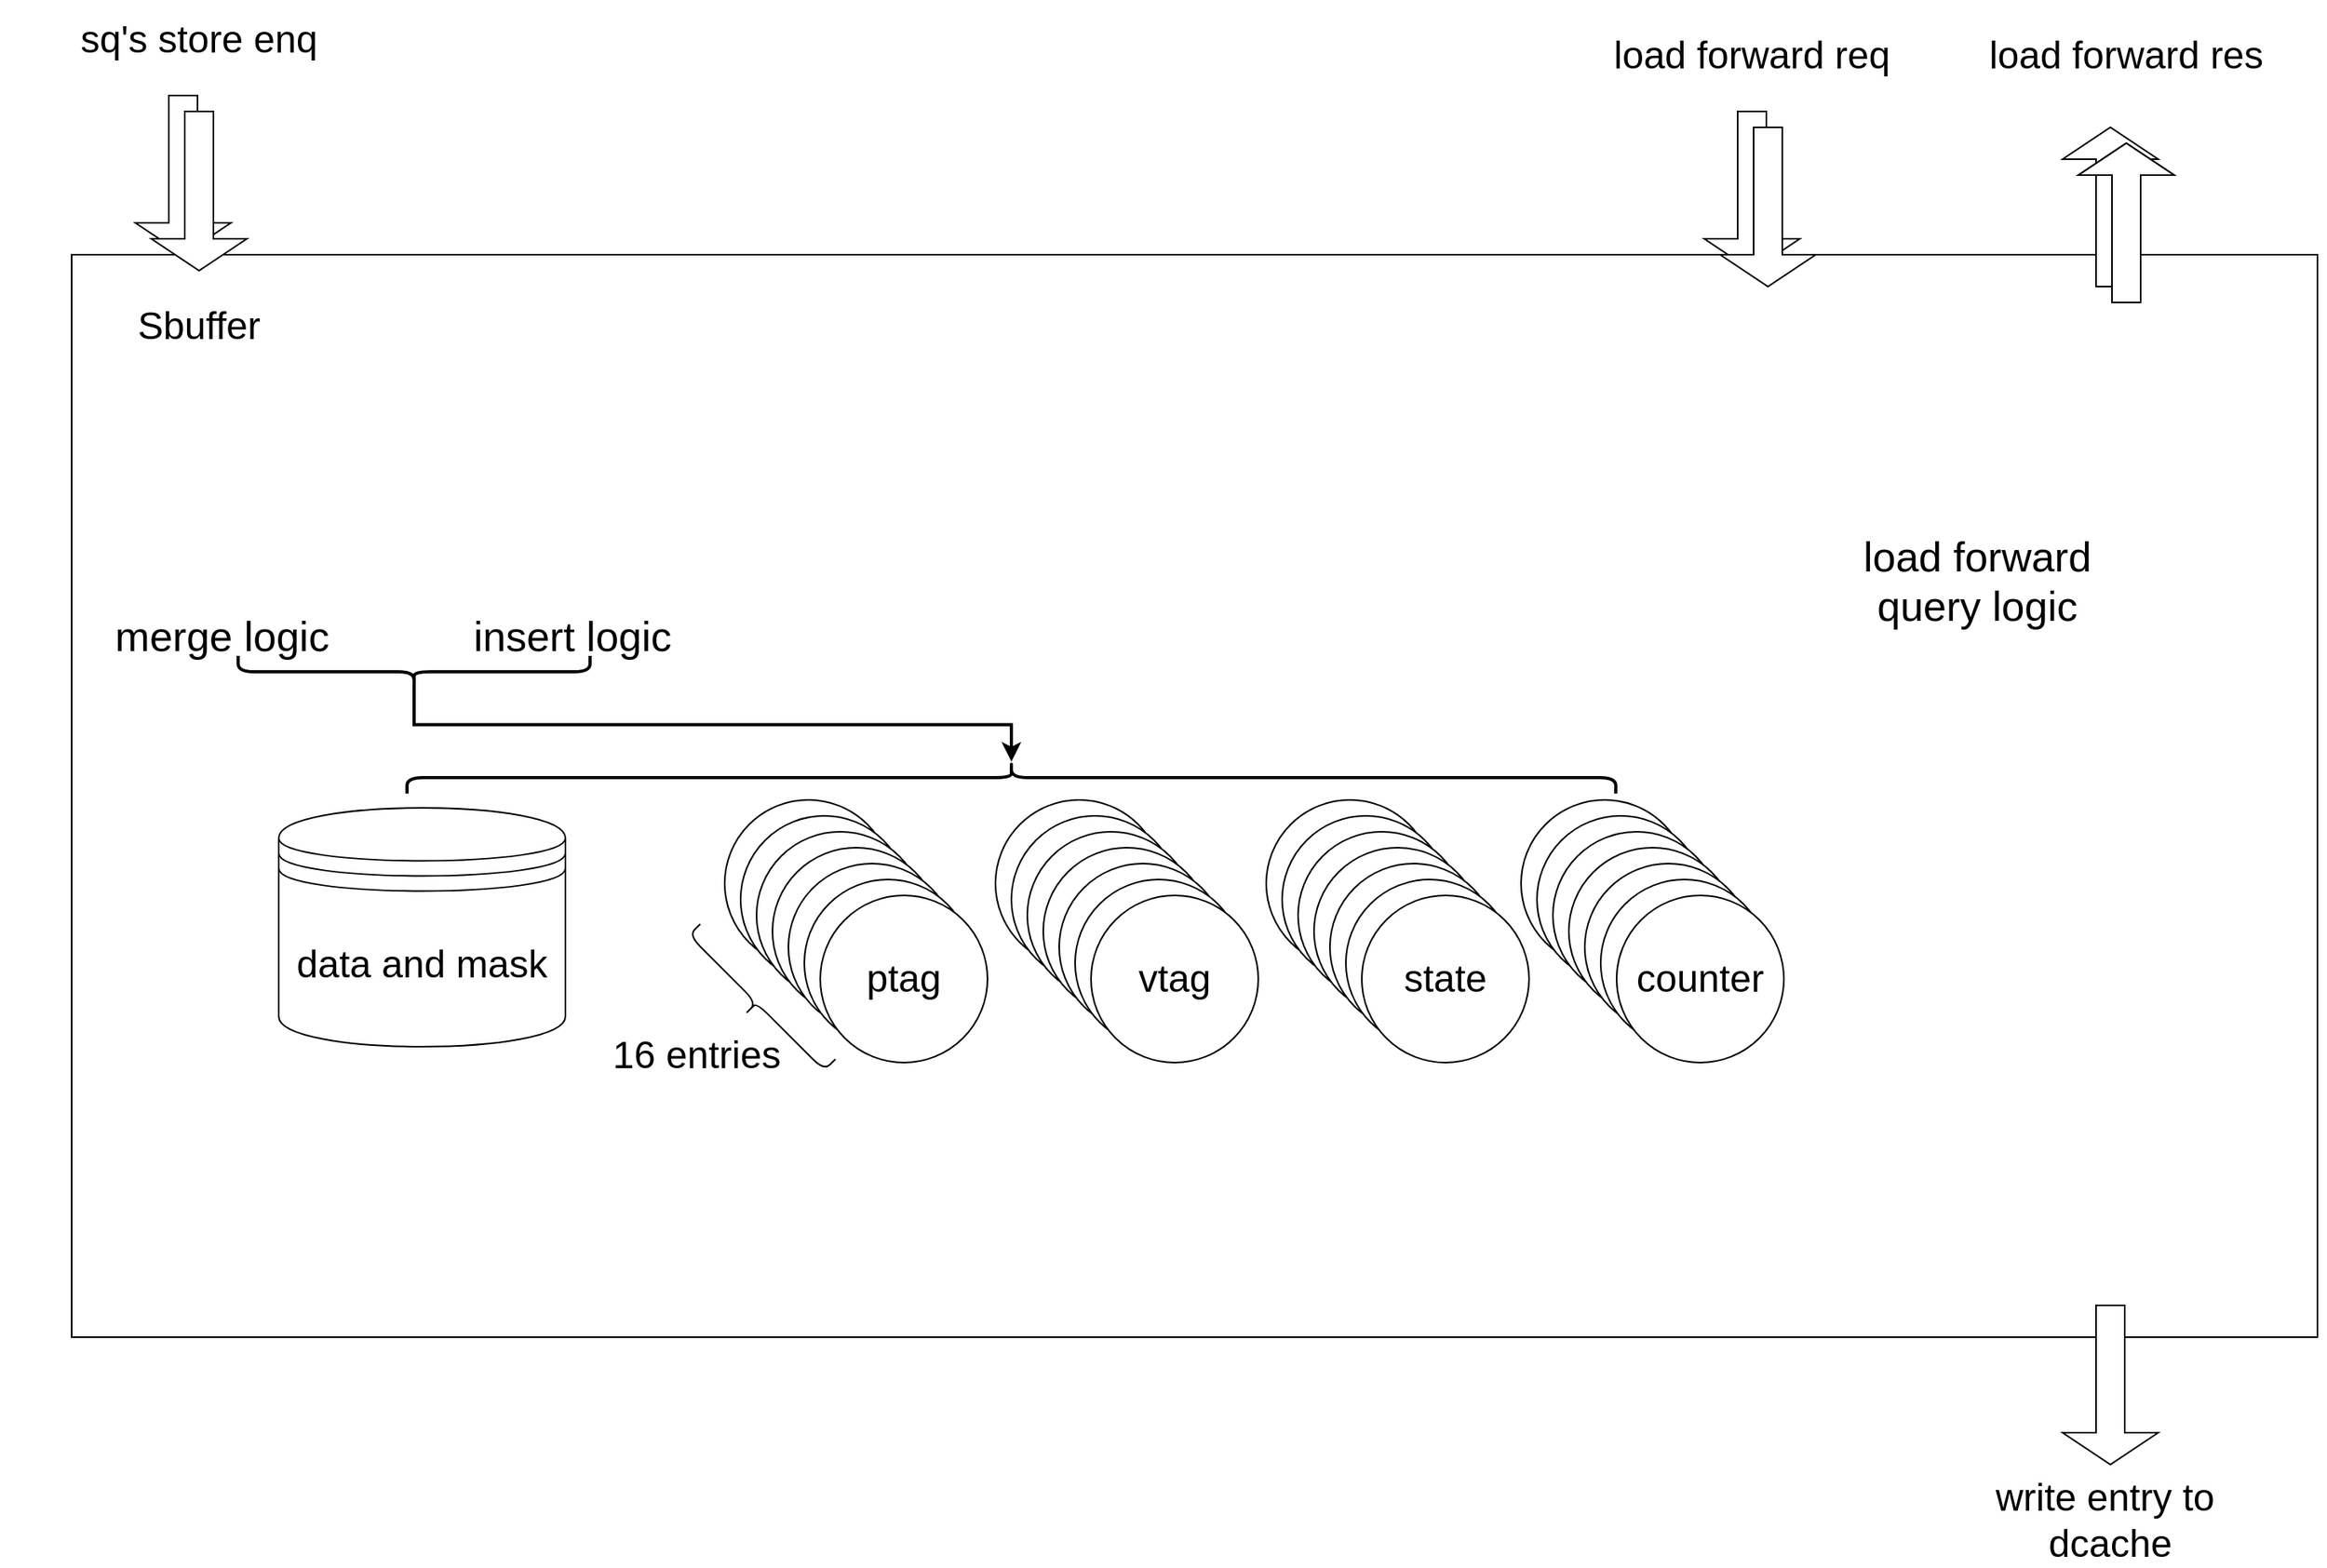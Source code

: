 <mxfile version="20.3.0" type="github">
  <diagram id="cl0ErFKXTGucThR32O5f" name="第 1 页">
    <mxGraphModel dx="2426" dy="1311" grid="0" gridSize="10" guides="1" tooltips="1" connect="1" arrows="1" fold="1" page="1" pageScale="1" pageWidth="2339" pageHeight="3300" math="0" shadow="0">
      <root>
        <mxCell id="0" />
        <mxCell id="1" parent="0" />
        <mxCell id="McCzSLE20Thv-WbtYF6e-1" value="" style="rounded=0;whiteSpace=wrap;html=1;" vertex="1" parent="1">
          <mxGeometry x="300" y="180" width="1410" height="680" as="geometry" />
        </mxCell>
        <mxCell id="McCzSLE20Thv-WbtYF6e-2" value="&lt;font style=&quot;font-size: 24px;&quot;&gt;data and mask&lt;/font&gt;" style="shape=datastore;whiteSpace=wrap;html=1;" vertex="1" parent="1">
          <mxGeometry x="430" y="527.5" width="180" height="150" as="geometry" />
        </mxCell>
        <mxCell id="McCzSLE20Thv-WbtYF6e-3" value="ptag" style="ellipse;whiteSpace=wrap;html=1;aspect=fixed;fontSize=24;" vertex="1" parent="1">
          <mxGeometry x="710" y="522.5" width="105" height="105" as="geometry" />
        </mxCell>
        <mxCell id="McCzSLE20Thv-WbtYF6e-4" value="vtag" style="ellipse;whiteSpace=wrap;html=1;aspect=fixed;fontSize=24;" vertex="1" parent="1">
          <mxGeometry x="880" y="522.5" width="105" height="105" as="geometry" />
        </mxCell>
        <mxCell id="McCzSLE20Thv-WbtYF6e-5" value="state" style="ellipse;whiteSpace=wrap;html=1;aspect=fixed;fontSize=24;" vertex="1" parent="1">
          <mxGeometry x="1050" y="522.5" width="105" height="105" as="geometry" />
        </mxCell>
        <mxCell id="McCzSLE20Thv-WbtYF6e-6" value="counter" style="ellipse;whiteSpace=wrap;html=1;aspect=fixed;fontSize=24;" vertex="1" parent="1">
          <mxGeometry x="1210" y="522.5" width="105" height="105" as="geometry" />
        </mxCell>
        <mxCell id="McCzSLE20Thv-WbtYF6e-7" value="ptag" style="ellipse;whiteSpace=wrap;html=1;aspect=fixed;fontSize=24;" vertex="1" parent="1">
          <mxGeometry x="720" y="532.5" width="105" height="105" as="geometry" />
        </mxCell>
        <mxCell id="McCzSLE20Thv-WbtYF6e-8" value="ptag" style="ellipse;whiteSpace=wrap;html=1;aspect=fixed;fontSize=24;" vertex="1" parent="1">
          <mxGeometry x="730" y="542.5" width="105" height="105" as="geometry" />
        </mxCell>
        <mxCell id="McCzSLE20Thv-WbtYF6e-9" value="ptag" style="ellipse;whiteSpace=wrap;html=1;aspect=fixed;fontSize=24;" vertex="1" parent="1">
          <mxGeometry x="740" y="552.5" width="105" height="105" as="geometry" />
        </mxCell>
        <mxCell id="McCzSLE20Thv-WbtYF6e-10" value="ptag" style="ellipse;whiteSpace=wrap;html=1;aspect=fixed;fontSize=24;" vertex="1" parent="1">
          <mxGeometry x="750" y="562.5" width="105" height="105" as="geometry" />
        </mxCell>
        <mxCell id="McCzSLE20Thv-WbtYF6e-11" value="ptag" style="ellipse;whiteSpace=wrap;html=1;aspect=fixed;fontSize=24;" vertex="1" parent="1">
          <mxGeometry x="760" y="572.5" width="105" height="105" as="geometry" />
        </mxCell>
        <mxCell id="McCzSLE20Thv-WbtYF6e-12" value="vtag" style="ellipse;whiteSpace=wrap;html=1;aspect=fixed;fontSize=24;" vertex="1" parent="1">
          <mxGeometry x="890" y="532.5" width="105" height="105" as="geometry" />
        </mxCell>
        <mxCell id="McCzSLE20Thv-WbtYF6e-13" value="vtag" style="ellipse;whiteSpace=wrap;html=1;aspect=fixed;fontSize=24;" vertex="1" parent="1">
          <mxGeometry x="900" y="542.5" width="105" height="105" as="geometry" />
        </mxCell>
        <mxCell id="McCzSLE20Thv-WbtYF6e-14" value="vtag" style="ellipse;whiteSpace=wrap;html=1;aspect=fixed;fontSize=24;" vertex="1" parent="1">
          <mxGeometry x="910" y="552.5" width="105" height="105" as="geometry" />
        </mxCell>
        <mxCell id="McCzSLE20Thv-WbtYF6e-15" value="vtag" style="ellipse;whiteSpace=wrap;html=1;aspect=fixed;fontSize=24;" vertex="1" parent="1">
          <mxGeometry x="920" y="562.5" width="105" height="105" as="geometry" />
        </mxCell>
        <mxCell id="McCzSLE20Thv-WbtYF6e-16" value="vtag" style="ellipse;whiteSpace=wrap;html=1;aspect=fixed;fontSize=24;" vertex="1" parent="1">
          <mxGeometry x="930" y="572.5" width="105" height="105" as="geometry" />
        </mxCell>
        <mxCell id="McCzSLE20Thv-WbtYF6e-17" value="vtag" style="ellipse;whiteSpace=wrap;html=1;aspect=fixed;fontSize=24;" vertex="1" parent="1">
          <mxGeometry x="940" y="582.5" width="105" height="105" as="geometry" />
        </mxCell>
        <mxCell id="McCzSLE20Thv-WbtYF6e-18" value="state" style="ellipse;whiteSpace=wrap;html=1;aspect=fixed;fontSize=24;" vertex="1" parent="1">
          <mxGeometry x="1060" y="532.5" width="105" height="105" as="geometry" />
        </mxCell>
        <mxCell id="McCzSLE20Thv-WbtYF6e-19" value="state" style="ellipse;whiteSpace=wrap;html=1;aspect=fixed;fontSize=24;" vertex="1" parent="1">
          <mxGeometry x="1070" y="542.5" width="105" height="105" as="geometry" />
        </mxCell>
        <mxCell id="McCzSLE20Thv-WbtYF6e-20" value="state" style="ellipse;whiteSpace=wrap;html=1;aspect=fixed;fontSize=24;" vertex="1" parent="1">
          <mxGeometry x="1080" y="552.5" width="105" height="105" as="geometry" />
        </mxCell>
        <mxCell id="McCzSLE20Thv-WbtYF6e-21" value="state" style="ellipse;whiteSpace=wrap;html=1;aspect=fixed;fontSize=24;" vertex="1" parent="1">
          <mxGeometry x="1090" y="562.5" width="105" height="105" as="geometry" />
        </mxCell>
        <mxCell id="McCzSLE20Thv-WbtYF6e-22" value="state" style="ellipse;whiteSpace=wrap;html=1;aspect=fixed;fontSize=24;" vertex="1" parent="1">
          <mxGeometry x="1100" y="572.5" width="105" height="105" as="geometry" />
        </mxCell>
        <mxCell id="McCzSLE20Thv-WbtYF6e-23" value="state" style="ellipse;whiteSpace=wrap;html=1;aspect=fixed;fontSize=24;" vertex="1" parent="1">
          <mxGeometry x="1110" y="582.5" width="105" height="105" as="geometry" />
        </mxCell>
        <mxCell id="McCzSLE20Thv-WbtYF6e-24" value="counter" style="ellipse;whiteSpace=wrap;html=1;aspect=fixed;fontSize=24;" vertex="1" parent="1">
          <mxGeometry x="1220" y="532.5" width="105" height="105" as="geometry" />
        </mxCell>
        <mxCell id="McCzSLE20Thv-WbtYF6e-25" value="counter" style="ellipse;whiteSpace=wrap;html=1;aspect=fixed;fontSize=24;" vertex="1" parent="1">
          <mxGeometry x="1230" y="542.5" width="105" height="105" as="geometry" />
        </mxCell>
        <mxCell id="McCzSLE20Thv-WbtYF6e-26" value="counter" style="ellipse;whiteSpace=wrap;html=1;aspect=fixed;fontSize=24;" vertex="1" parent="1">
          <mxGeometry x="1240" y="552.5" width="105" height="105" as="geometry" />
        </mxCell>
        <mxCell id="McCzSLE20Thv-WbtYF6e-27" value="counter" style="ellipse;whiteSpace=wrap;html=1;aspect=fixed;fontSize=24;" vertex="1" parent="1">
          <mxGeometry x="1250" y="562.5" width="105" height="105" as="geometry" />
        </mxCell>
        <mxCell id="McCzSLE20Thv-WbtYF6e-28" value="counter" style="ellipse;whiteSpace=wrap;html=1;aspect=fixed;fontSize=24;" vertex="1" parent="1">
          <mxGeometry x="1260" y="572.5" width="105" height="105" as="geometry" />
        </mxCell>
        <mxCell id="McCzSLE20Thv-WbtYF6e-29" value="counter" style="ellipse;whiteSpace=wrap;html=1;aspect=fixed;fontSize=24;" vertex="1" parent="1">
          <mxGeometry x="1270" y="582.5" width="105" height="105" as="geometry" />
        </mxCell>
        <mxCell id="McCzSLE20Thv-WbtYF6e-30" value="ptag" style="ellipse;whiteSpace=wrap;html=1;aspect=fixed;fontSize=24;" vertex="1" parent="1">
          <mxGeometry x="770" y="582.5" width="105" height="105" as="geometry" />
        </mxCell>
        <mxCell id="McCzSLE20Thv-WbtYF6e-31" value="Sbuffer" style="text;html=1;strokeColor=none;fillColor=none;align=center;verticalAlign=middle;whiteSpace=wrap;rounded=0;fontSize=24;" vertex="1" parent="1">
          <mxGeometry x="310" y="210" width="140" height="30" as="geometry" />
        </mxCell>
        <mxCell id="McCzSLE20Thv-WbtYF6e-34" value="" style="shape=singleArrow;direction=north;whiteSpace=wrap;html=1;fontSize=24;rotation=-180;" vertex="1" parent="1">
          <mxGeometry x="340" y="80" width="60" height="100" as="geometry" />
        </mxCell>
        <mxCell id="McCzSLE20Thv-WbtYF6e-35" value="" style="shape=singleArrow;direction=north;whiteSpace=wrap;html=1;fontSize=24;rotation=-180;" vertex="1" parent="1">
          <mxGeometry x="350" y="90" width="60" height="100" as="geometry" />
        </mxCell>
        <mxCell id="McCzSLE20Thv-WbtYF6e-36" value="sq&#39;s store enq" style="text;html=1;strokeColor=none;fillColor=none;align=center;verticalAlign=middle;whiteSpace=wrap;rounded=0;fontSize=24;" vertex="1" parent="1">
          <mxGeometry x="255" y="20" width="250" height="50" as="geometry" />
        </mxCell>
        <mxCell id="McCzSLE20Thv-WbtYF6e-37" value="merge logic" style="shape=image;html=1;verticalAlign=top;verticalLabelPosition=bottom;labelBackgroundColor=#ffffff;imageAspect=0;aspect=fixed;image=https://cdn2.iconfinder.com/data/icons/competitive-strategy-and-corporate-training/512/745_Business_gear_management_operation_process_Business_Management-128.png;fontSize=26;" vertex="1" parent="1">
          <mxGeometry x="330" y="270" width="128" height="128" as="geometry" />
        </mxCell>
        <mxCell id="McCzSLE20Thv-WbtYF6e-38" value="insert logic" style="shape=image;html=1;verticalAlign=top;verticalLabelPosition=bottom;labelBackgroundColor=#ffffff;imageAspect=0;aspect=fixed;image=https://cdn2.iconfinder.com/data/icons/competitive-strategy-and-corporate-training/512/745_Business_gear_management_operation_process_Business_Management-128.png;fontSize=26;" vertex="1" parent="1">
          <mxGeometry x="550" y="270" width="128" height="128" as="geometry" />
        </mxCell>
        <mxCell id="McCzSLE20Thv-WbtYF6e-39" value="" style="shape=singleArrow;direction=north;whiteSpace=wrap;html=1;fontSize=24;rotation=-180;" vertex="1" parent="1">
          <mxGeometry x="1550" y="840" width="60" height="100" as="geometry" />
        </mxCell>
        <mxCell id="McCzSLE20Thv-WbtYF6e-40" value="" style="shape=singleArrow;direction=north;whiteSpace=wrap;html=1;fontSize=24;rotation=0;" vertex="1" parent="1">
          <mxGeometry x="1550" y="100" width="60" height="100" as="geometry" />
        </mxCell>
        <mxCell id="McCzSLE20Thv-WbtYF6e-41" value="" style="shape=singleArrow;direction=north;whiteSpace=wrap;html=1;fontSize=24;rotation=0;" vertex="1" parent="1">
          <mxGeometry x="1560" y="110" width="60" height="100" as="geometry" />
        </mxCell>
        <mxCell id="McCzSLE20Thv-WbtYF6e-42" value="load forward res" style="text;html=1;strokeColor=none;fillColor=none;align=center;verticalAlign=middle;whiteSpace=wrap;rounded=0;fontSize=24;" vertex="1" parent="1">
          <mxGeometry x="1465" y="30" width="250" height="50" as="geometry" />
        </mxCell>
        <mxCell id="McCzSLE20Thv-WbtYF6e-43" value="load forward&lt;br&gt;query logic" style="shape=image;html=1;verticalAlign=top;verticalLabelPosition=bottom;labelBackgroundColor=#ffffff;imageAspect=0;aspect=fixed;image=https://cdn2.iconfinder.com/data/icons/competitive-strategy-and-corporate-training/512/745_Business_gear_management_operation_process_Business_Management-128.png;fontSize=26;" vertex="1" parent="1">
          <mxGeometry x="1432" y="219.5" width="128" height="128" as="geometry" />
        </mxCell>
        <mxCell id="McCzSLE20Thv-WbtYF6e-44" value="" style="shape=singleArrow;direction=north;whiteSpace=wrap;html=1;fontSize=24;rotation=0;" vertex="1" parent="1">
          <mxGeometry x="1560" y="110" width="60" height="100" as="geometry" />
        </mxCell>
        <mxCell id="McCzSLE20Thv-WbtYF6e-45" value="" style="shape=singleArrow;direction=north;whiteSpace=wrap;html=1;fontSize=24;rotation=0;" vertex="1" parent="1">
          <mxGeometry x="1560" y="110" width="60" height="100" as="geometry" />
        </mxCell>
        <mxCell id="McCzSLE20Thv-WbtYF6e-47" value="" style="shape=singleArrow;direction=north;whiteSpace=wrap;html=1;fontSize=24;rotation=-180;" vertex="1" parent="1">
          <mxGeometry x="1325" y="90" width="60" height="100" as="geometry" />
        </mxCell>
        <mxCell id="McCzSLE20Thv-WbtYF6e-48" value="" style="shape=singleArrow;direction=north;whiteSpace=wrap;html=1;fontSize=24;rotation=-180;" vertex="1" parent="1">
          <mxGeometry x="1335" y="100" width="60" height="100" as="geometry" />
        </mxCell>
        <mxCell id="McCzSLE20Thv-WbtYF6e-49" value="load forward req" style="text;html=1;strokeColor=none;fillColor=none;align=center;verticalAlign=middle;whiteSpace=wrap;rounded=0;fontSize=24;" vertex="1" parent="1">
          <mxGeometry x="1230" y="30" width="250" height="50" as="geometry" />
        </mxCell>
        <mxCell id="McCzSLE20Thv-WbtYF6e-50" value="write entry to&amp;nbsp;&lt;br&gt;dcache" style="text;html=1;strokeColor=none;fillColor=none;align=center;verticalAlign=middle;whiteSpace=wrap;rounded=0;fontSize=24;" vertex="1" parent="1">
          <mxGeometry x="1455" y="950" width="250" height="50" as="geometry" />
        </mxCell>
        <mxCell id="McCzSLE20Thv-WbtYF6e-51" value="" style="shape=curlyBracket;whiteSpace=wrap;html=1;rounded=1;fontSize=24;rotation=-45;" vertex="1" parent="1">
          <mxGeometry x="720" y="590" width="20" height="120" as="geometry" />
        </mxCell>
        <mxCell id="McCzSLE20Thv-WbtYF6e-52" value="16 entries" style="text;html=1;strokeColor=none;fillColor=none;align=center;verticalAlign=middle;whiteSpace=wrap;rounded=0;fontSize=24;" vertex="1" parent="1">
          <mxGeometry x="615" y="667.5" width="155" height="30" as="geometry" />
        </mxCell>
        <mxCell id="McCzSLE20Thv-WbtYF6e-55" style="edgeStyle=orthogonalEdgeStyle;rounded=0;orthogonalLoop=1;jettySize=auto;html=1;exitX=0.1;exitY=0.5;exitDx=0;exitDy=0;exitPerimeter=0;fontSize=24;strokeWidth=2;" edge="1" parent="1" source="McCzSLE20Thv-WbtYF6e-53" target="McCzSLE20Thv-WbtYF6e-54">
          <mxGeometry relative="1" as="geometry" />
        </mxCell>
        <mxCell id="McCzSLE20Thv-WbtYF6e-53" value="" style="shape=curlyBracket;whiteSpace=wrap;html=1;rounded=1;fontSize=24;rotation=-90;strokeWidth=2;" vertex="1" parent="1">
          <mxGeometry x="505" y="331.59" width="20" height="220.91" as="geometry" />
        </mxCell>
        <mxCell id="McCzSLE20Thv-WbtYF6e-54" value="" style="shape=curlyBracket;whiteSpace=wrap;html=1;rounded=1;fontSize=24;rotation=90;strokeWidth=2;" vertex="1" parent="1">
          <mxGeometry x="880" y="129" width="20" height="758.91" as="geometry" />
        </mxCell>
      </root>
    </mxGraphModel>
  </diagram>
</mxfile>
